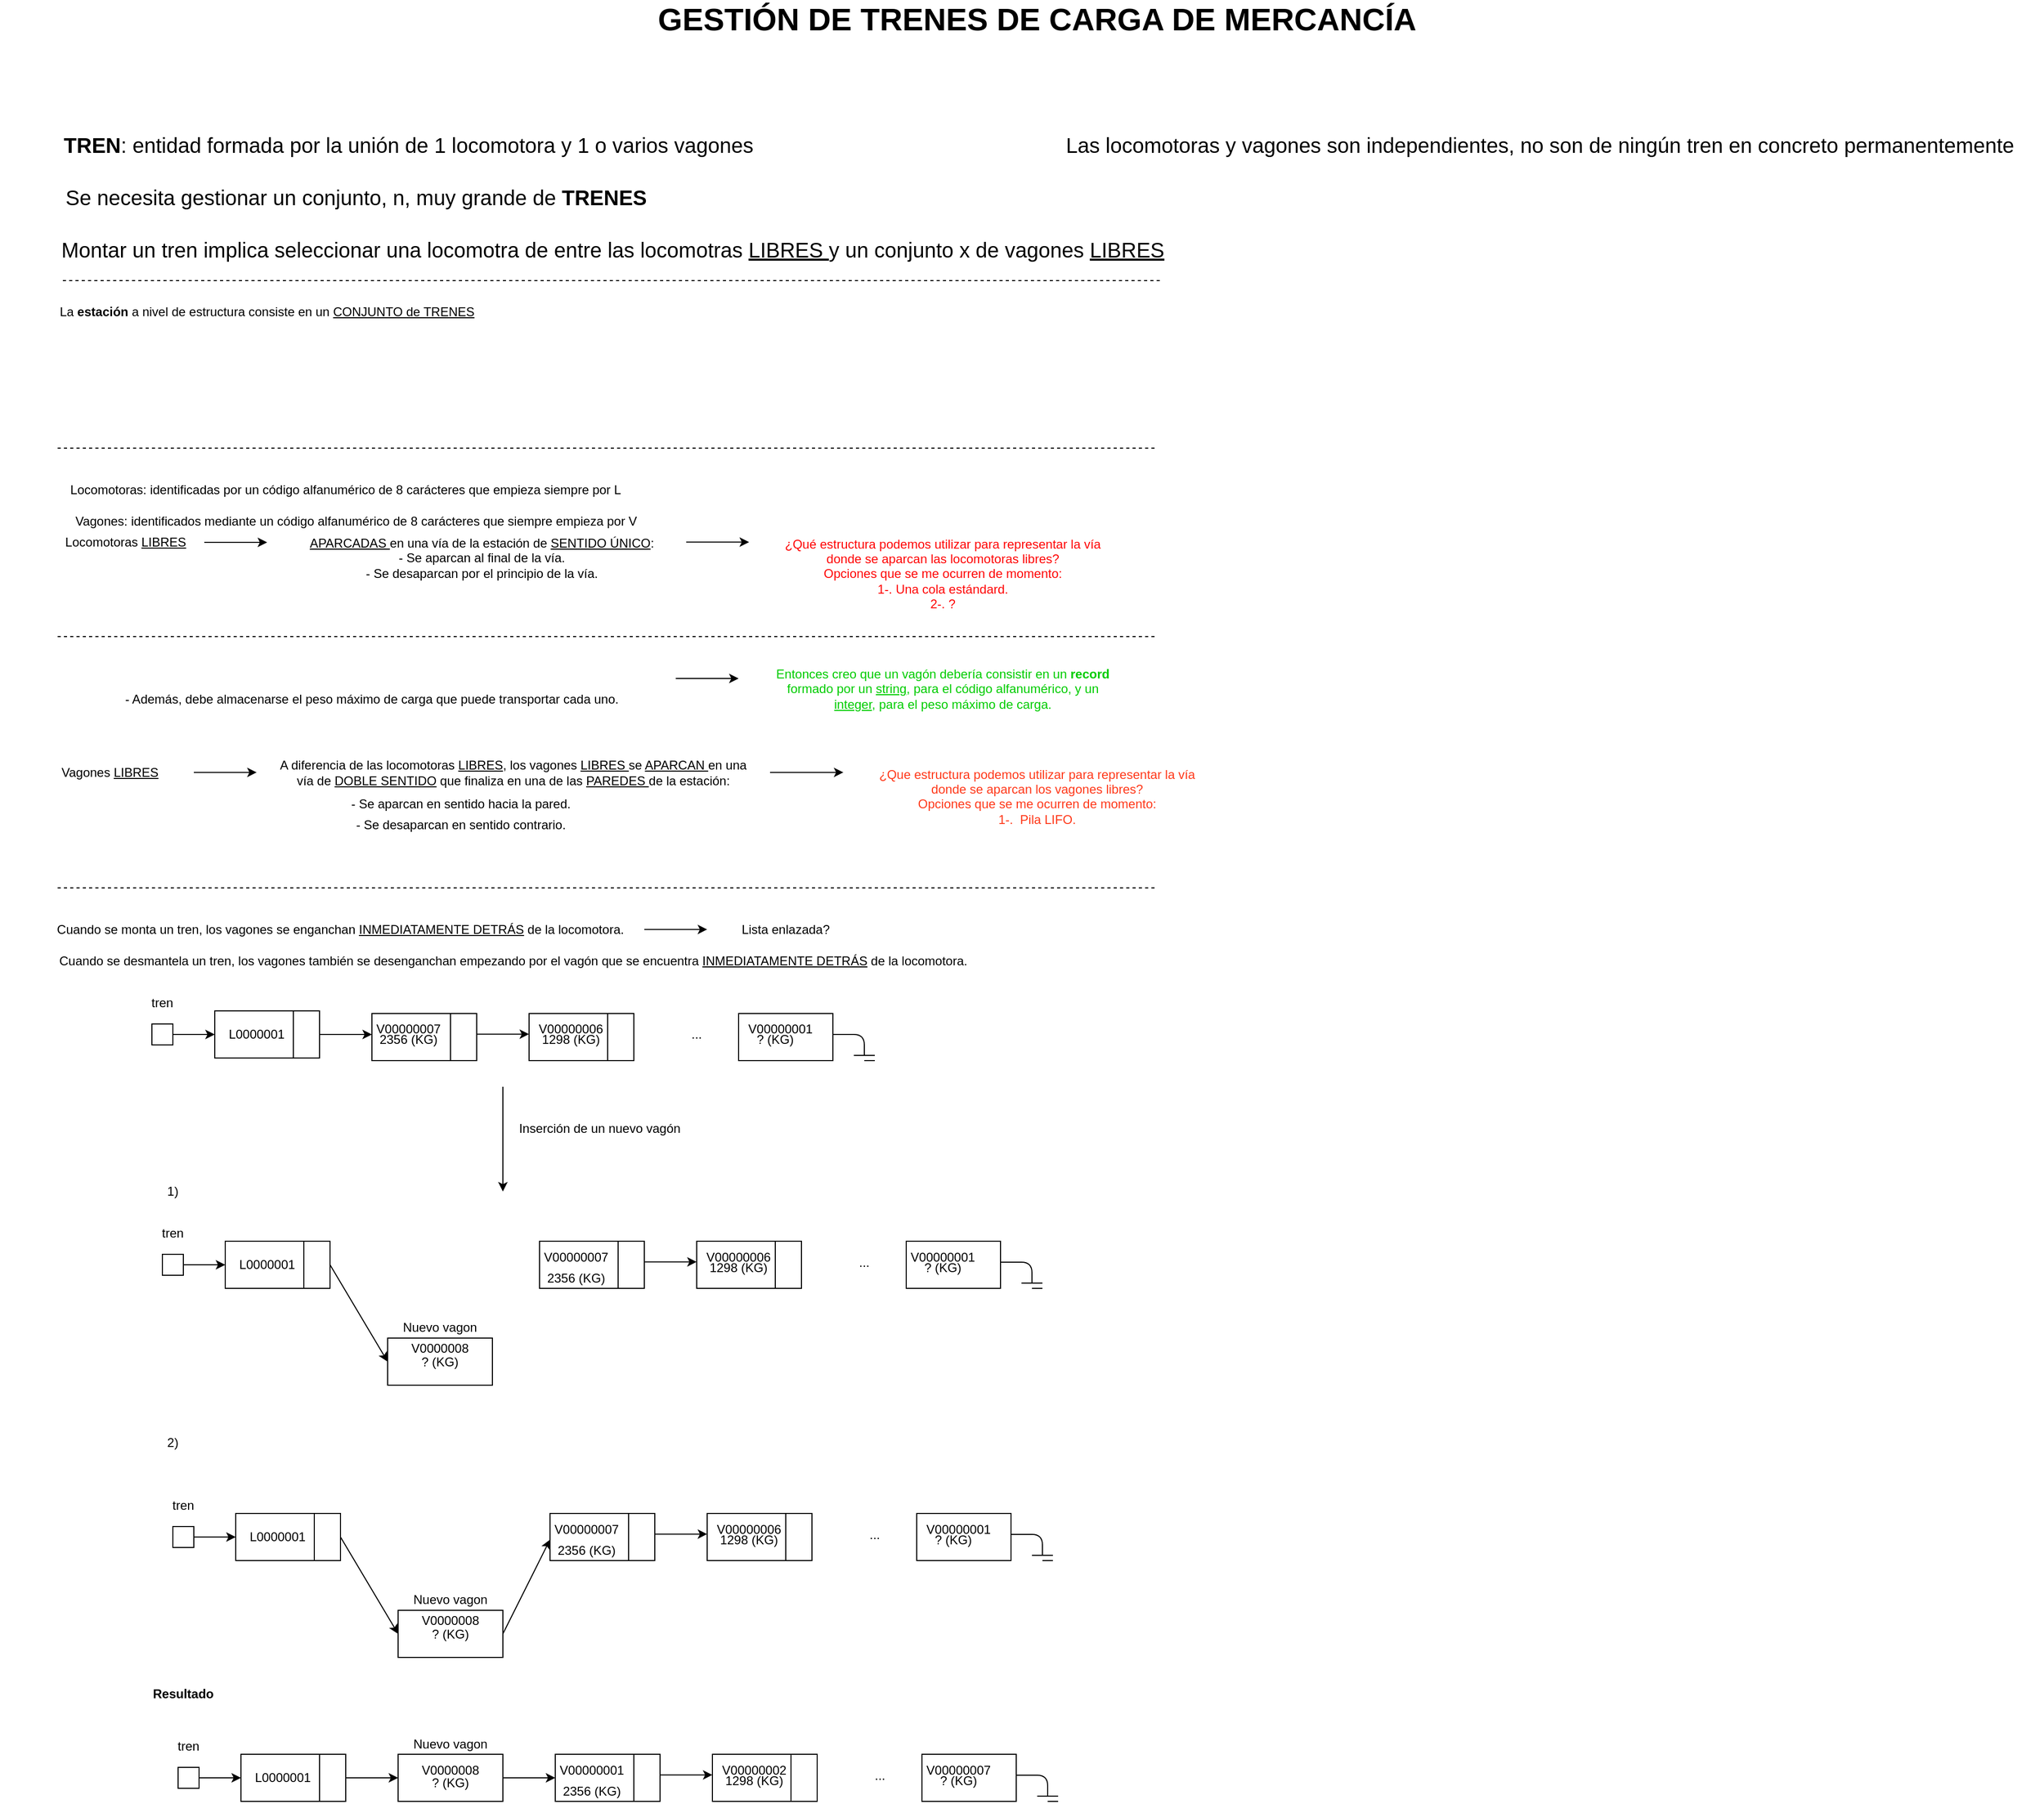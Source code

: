 <mxfile version="14.6.12"><diagram id="LCGojatk5P4Xr1vixeCW" name="Page-1"><mxGraphModel dx="1718" dy="936" grid="1" gridSize="10" guides="1" tooltips="1" connect="1" arrows="1" fold="1" page="1" pageScale="1" pageWidth="4681" pageHeight="3300" math="0" shadow="0"><root><mxCell id="0"/><mxCell id="1" parent="0"/><mxCell id="cCg2B1rC9l_4K4HtzB5_-1" value="&lt;b&gt;&lt;font style=&quot;font-size: 30px&quot;&gt;GESTIÓN DE TRENES DE CARGA DE MERCANCÍA&lt;br&gt;&lt;/font&gt;&lt;/b&gt;" style="text;html=1;strokeColor=none;fillColor=none;align=center;verticalAlign=middle;whiteSpace=wrap;rounded=0;" vertex="1" parent="1"><mxGeometry x="680" y="50" width="800" height="20" as="geometry"/></mxCell><mxCell id="cCg2B1rC9l_4K4HtzB5_-2" value="&lt;font style=&quot;font-size: 20px&quot;&gt;&lt;b&gt;TREN&lt;/b&gt;: entidad formada por la unión de 1 locomotora y 1 o varios vagones&lt;/font&gt;" style="text;html=1;strokeColor=none;fillColor=none;align=center;verticalAlign=middle;whiteSpace=wrap;rounded=0;" vertex="1" parent="1"><mxGeometry x="90" y="170" width="780" height="20" as="geometry"/></mxCell><mxCell id="cCg2B1rC9l_4K4HtzB5_-3" value="&lt;font style=&quot;font-size: 20px&quot;&gt;Las locomotoras y vagones son independientes, no son de ningún tren en concreto permanentemente&lt;/font&gt;" style="text;html=1;strokeColor=none;fillColor=none;align=center;verticalAlign=middle;whiteSpace=wrap;rounded=0;" vertex="1" parent="1"><mxGeometry x="1080" y="170" width="960" height="20" as="geometry"/></mxCell><mxCell id="cCg2B1rC9l_4K4HtzB5_-4" value="&lt;font style=&quot;font-size: 20px&quot;&gt;Se necesita gestionar un conjunto, n, muy grande de &lt;b&gt;TRENES&lt;/b&gt;&lt;/font&gt;" style="text;html=1;strokeColor=none;fillColor=none;align=center;verticalAlign=middle;whiteSpace=wrap;rounded=0;" vertex="1" parent="1"><mxGeometry x="140" y="220" width="580" height="20" as="geometry"/></mxCell><mxCell id="cCg2B1rC9l_4K4HtzB5_-5" value="&lt;font style=&quot;font-size: 20px&quot;&gt;Montar un tren implica seleccionar una locomotra de entre las locomotras &lt;u&gt;LIBRES &lt;/u&gt;y un conjunto x de vagones &lt;u&gt;LIBRES&lt;/u&gt;&lt;/font&gt;" style="text;html=1;strokeColor=none;fillColor=none;align=center;verticalAlign=middle;whiteSpace=wrap;rounded=0;" vertex="1" parent="1"><mxGeometry x="110" y="270" width="1130" height="20" as="geometry"/></mxCell><mxCell id="cCg2B1rC9l_4K4HtzB5_-6" value="Locomotoras: identificadas por un código alfanumérico de 8 carácteres que empieza siempre por L" style="text;html=1;strokeColor=none;fillColor=none;align=center;verticalAlign=middle;whiteSpace=wrap;rounded=0;" vertex="1" parent="1"><mxGeometry x="135" y="500" width="570" height="20" as="geometry"/></mxCell><mxCell id="cCg2B1rC9l_4K4HtzB5_-7" value="Locomotoras &lt;u&gt;LIBRES&lt;/u&gt;" style="text;html=1;strokeColor=none;fillColor=none;align=center;verticalAlign=middle;whiteSpace=wrap;rounded=0;" vertex="1" parent="1"><mxGeometry x="135" y="550" width="150" height="20" as="geometry"/></mxCell><mxCell id="cCg2B1rC9l_4K4HtzB5_-8" value="" style="endArrow=classic;html=1;exitX=1;exitY=0.5;exitDx=0;exitDy=0;" edge="1" parent="1" source="cCg2B1rC9l_4K4HtzB5_-7"><mxGeometry width="50" height="50" relative="1" as="geometry"><mxPoint x="555" y="570" as="sourcePoint"/><mxPoint x="345" y="560" as="targetPoint"/></mxGeometry></mxCell><mxCell id="cCg2B1rC9l_4K4HtzB5_-9" value="&lt;div&gt;&lt;u&gt;APARCADAS &lt;/u&gt;en una vía de la estación de &lt;u&gt;SENTIDO ÚNICO&lt;/u&gt;: &lt;br&gt;&lt;/div&gt;&lt;div&gt;- Se aparcan al final de la vía.&lt;/div&gt;&lt;div&gt;- Se desaparcan por el principio de la vía.&lt;br&gt;&lt;/div&gt;" style="text;html=1;strokeColor=none;fillColor=none;align=center;verticalAlign=middle;whiteSpace=wrap;rounded=0;" vertex="1" parent="1"><mxGeometry x="325" y="550" width="450" height="50" as="geometry"/></mxCell><mxCell id="cCg2B1rC9l_4K4HtzB5_-10" value="&lt;div&gt;&lt;font color=&quot;#FF0505&quot;&gt;¿Qué estructura podemos utilizar para representar la vía donde se aparcan las locomotoras libres?&lt;/font&gt;&lt;/div&gt;&lt;div&gt;&lt;font color=&quot;#FF0505&quot;&gt;Opciones que se me ocurren de momento:&lt;/font&gt;&lt;/div&gt;&lt;div&gt;&lt;font color=&quot;#FF0505&quot;&gt;1-. Una cola estándard.&lt;/font&gt;&lt;/div&gt;&lt;div&gt;&lt;font color=&quot;#FF0505&quot;&gt;2-. ?&lt;br&gt;&lt;/font&gt;&lt;/div&gt;" style="text;html=1;strokeColor=none;fillColor=none;align=center;verticalAlign=middle;whiteSpace=wrap;rounded=0;" vertex="1" parent="1"><mxGeometry x="835" y="580" width="310" height="20" as="geometry"/></mxCell><mxCell id="cCg2B1rC9l_4K4HtzB5_-11" value="" style="endArrow=classic;html=1;exitX=1;exitY=0.5;exitDx=0;exitDy=0;" edge="1" parent="1"><mxGeometry width="50" height="50" relative="1" as="geometry"><mxPoint x="745" y="559.76" as="sourcePoint"/><mxPoint x="805" y="559.76" as="targetPoint"/></mxGeometry></mxCell><mxCell id="cCg2B1rC9l_4K4HtzB5_-12" value="" style="endArrow=none;dashed=1;html=1;" edge="1" parent="1"><mxGeometry width="50" height="50" relative="1" as="geometry"><mxPoint x="145" y="470" as="sourcePoint"/><mxPoint x="1195" y="470" as="targetPoint"/></mxGeometry></mxCell><mxCell id="cCg2B1rC9l_4K4HtzB5_-13" value="" style="endArrow=none;dashed=1;html=1;" edge="1" parent="1"><mxGeometry width="50" height="50" relative="1" as="geometry"><mxPoint x="145" y="650" as="sourcePoint"/><mxPoint x="1195" y="650" as="targetPoint"/></mxGeometry></mxCell><mxCell id="cCg2B1rC9l_4K4HtzB5_-14" value="Vagones: identificados mediante un código alfanumérico de 8 carácteres que siempre empieza por V " style="text;html=1;strokeColor=none;fillColor=none;align=center;verticalAlign=middle;whiteSpace=wrap;rounded=0;" vertex="1" parent="1"><mxGeometry x="110" y="530" width="640" height="20" as="geometry"/></mxCell><mxCell id="cCg2B1rC9l_4K4HtzB5_-15" value="- Además, debe almacenarse el peso máximo de carga que puede transportar cada uno." style="text;html=1;strokeColor=none;fillColor=none;align=center;verticalAlign=middle;whiteSpace=wrap;rounded=0;" vertex="1" parent="1"><mxGeometry x="195" y="700" width="500" height="20" as="geometry"/></mxCell><mxCell id="cCg2B1rC9l_4K4HtzB5_-16" value="" style="endArrow=classic;html=1;" edge="1" parent="1"><mxGeometry width="50" height="50" relative="1" as="geometry"><mxPoint x="735" y="690" as="sourcePoint"/><mxPoint x="795" y="690" as="targetPoint"/></mxGeometry></mxCell><mxCell id="cCg2B1rC9l_4K4HtzB5_-17" value="&lt;font color=&quot;#00CC00&quot;&gt;Entonces creo que un vagón debería consistir en un &lt;b&gt;record &lt;/b&gt;formado por un &lt;u&gt;string&lt;/u&gt;, para el código alfanumérico, y un &lt;u&gt;integer&lt;/u&gt;, para el peso máximo de carga.&lt;/font&gt;" style="text;html=1;strokeColor=none;fillColor=none;align=center;verticalAlign=middle;whiteSpace=wrap;rounded=0;" vertex="1" parent="1"><mxGeometry x="825" y="690" width="330" height="20" as="geometry"/></mxCell><mxCell id="cCg2B1rC9l_4K4HtzB5_-18" value="Vagones &lt;u&gt;LIBRES&lt;/u&gt;" style="text;html=1;strokeColor=none;fillColor=none;align=center;verticalAlign=middle;whiteSpace=wrap;rounded=0;" vertex="1" parent="1"><mxGeometry x="135" y="770" width="120" height="20" as="geometry"/></mxCell><mxCell id="cCg2B1rC9l_4K4HtzB5_-19" value="" style="endArrow=classic;html=1;exitX=1;exitY=0.5;exitDx=0;exitDy=0;" edge="1" parent="1"><mxGeometry width="50" height="50" relative="1" as="geometry"><mxPoint x="275" y="779.71" as="sourcePoint"/><mxPoint x="335" y="779.71" as="targetPoint"/></mxGeometry></mxCell><mxCell id="cCg2B1rC9l_4K4HtzB5_-20" value="A diferencia de las locomotoras &lt;u&gt;LIBRES&lt;/u&gt;, los vagones &lt;u&gt;LIBRES &lt;/u&gt;se &lt;u&gt;APARCAN &lt;/u&gt;en una vía de &lt;u&gt;DOBLE SENTIDO&lt;/u&gt; que finaliza en una de las &lt;u&gt;PAREDES &lt;/u&gt;de la estación:" style="text;html=1;strokeColor=none;fillColor=none;align=center;verticalAlign=middle;whiteSpace=wrap;rounded=0;" vertex="1" parent="1"><mxGeometry x="355" y="770" width="450" height="20" as="geometry"/></mxCell><mxCell id="cCg2B1rC9l_4K4HtzB5_-21" value="- Se aparcan en sentido hacia la pared." style="text;html=1;strokeColor=none;fillColor=none;align=center;verticalAlign=middle;whiteSpace=wrap;rounded=0;" vertex="1" parent="1"><mxGeometry x="405" y="800" width="250" height="20" as="geometry"/></mxCell><mxCell id="cCg2B1rC9l_4K4HtzB5_-22" value="- Se desaparcan en sentido contrario." style="text;html=1;strokeColor=none;fillColor=none;align=center;verticalAlign=middle;whiteSpace=wrap;rounded=0;" vertex="1" parent="1"><mxGeometry x="425" y="820" width="210" height="20" as="geometry"/></mxCell><mxCell id="cCg2B1rC9l_4K4HtzB5_-23" value="" style="endArrow=classic;html=1;" edge="1" parent="1"><mxGeometry width="50" height="50" relative="1" as="geometry"><mxPoint x="825" y="779.71" as="sourcePoint"/><mxPoint x="895" y="779.71" as="targetPoint"/><Array as="points"><mxPoint x="855" y="779.71"/></Array></mxGeometry></mxCell><mxCell id="cCg2B1rC9l_4K4HtzB5_-24" value="&lt;div&gt;&lt;font color=&quot;#FF3819&quot;&gt;¿Que estructura podemos utilizar para representar la vía donde se aparcan los vagones libres?&lt;/font&gt;&lt;/div&gt;&lt;div&gt;&lt;font color=&quot;#FF3819&quot;&gt;Opciones que se me ocurren de momento:&lt;/font&gt;&lt;/div&gt;&lt;div&gt;&lt;font color=&quot;#FF3819&quot;&gt;1-.&amp;nbsp; Pila LIFO.&lt;/font&gt;&lt;/div&gt;&lt;div&gt;&lt;font color=&quot;#FF3819&quot;&gt;&lt;br&gt;&lt;/font&gt;&lt;/div&gt;" style="text;html=1;strokeColor=none;fillColor=none;align=center;verticalAlign=middle;whiteSpace=wrap;rounded=0;" vertex="1" parent="1"><mxGeometry x="925" y="800" width="310" height="20" as="geometry"/></mxCell><mxCell id="cCg2B1rC9l_4K4HtzB5_-25" value="" style="endArrow=none;dashed=1;html=1;" edge="1" parent="1"><mxGeometry width="50" height="50" relative="1" as="geometry"><mxPoint x="145" y="890" as="sourcePoint"/><mxPoint x="1195" y="890" as="targetPoint"/></mxGeometry></mxCell><mxCell id="cCg2B1rC9l_4K4HtzB5_-26" value="Cuando se monta un tren, los vagones se enganchan &lt;u&gt;INMEDIATAMENTE DETRÁS&lt;/u&gt; de la locomotora." style="text;html=1;strokeColor=none;fillColor=none;align=center;verticalAlign=middle;whiteSpace=wrap;rounded=0;" vertex="1" parent="1"><mxGeometry x="115" y="920" width="600" height="20" as="geometry"/></mxCell><mxCell id="cCg2B1rC9l_4K4HtzB5_-27" value="Cuando se desmantela un tren, los vagones también se desenganchan empezando por el vagón que se encuentra &lt;u&gt;INMEDIATAMENTE DETRÁS&lt;/u&gt; de la locomotora." style="text;html=1;strokeColor=none;fillColor=none;align=center;verticalAlign=middle;whiteSpace=wrap;rounded=0;" vertex="1" parent="1"><mxGeometry x="125" y="950" width="910" height="20" as="geometry"/></mxCell><mxCell id="cCg2B1rC9l_4K4HtzB5_-28" value="" style="endArrow=classic;html=1;" edge="1" parent="1"><mxGeometry width="50" height="50" relative="1" as="geometry"><mxPoint x="705" y="929.71" as="sourcePoint"/><mxPoint x="765" y="929.71" as="targetPoint"/></mxGeometry></mxCell><mxCell id="cCg2B1rC9l_4K4HtzB5_-29" value="Lista enlazada?" style="text;html=1;strokeColor=none;fillColor=none;align=center;verticalAlign=middle;whiteSpace=wrap;rounded=0;" vertex="1" parent="1"><mxGeometry x="785" y="920" width="110" height="20" as="geometry"/></mxCell><mxCell id="cCg2B1rC9l_4K4HtzB5_-30" value="" style="rounded=0;whiteSpace=wrap;html=1;" vertex="1" parent="1"><mxGeometry x="295" y="1007.5" width="100" height="45" as="geometry"/></mxCell><mxCell id="cCg2B1rC9l_4K4HtzB5_-32" value="" style="whiteSpace=wrap;html=1;aspect=fixed;" vertex="1" parent="1"><mxGeometry x="235" y="1020" width="20" height="20" as="geometry"/></mxCell><mxCell id="cCg2B1rC9l_4K4HtzB5_-33" value="tren" style="text;html=1;strokeColor=none;fillColor=none;align=center;verticalAlign=middle;whiteSpace=wrap;rounded=0;" vertex="1" parent="1"><mxGeometry x="225" y="990" width="40" height="20" as="geometry"/></mxCell><mxCell id="cCg2B1rC9l_4K4HtzB5_-34" value="" style="endArrow=classic;html=1;entryX=0;entryY=0.5;entryDx=0;entryDy=0;" edge="1" parent="1" source="cCg2B1rC9l_4K4HtzB5_-32" target="cCg2B1rC9l_4K4HtzB5_-30"><mxGeometry width="50" height="50" relative="1" as="geometry"><mxPoint x="245" y="1130" as="sourcePoint"/><mxPoint x="295" y="1080" as="targetPoint"/></mxGeometry></mxCell><mxCell id="cCg2B1rC9l_4K4HtzB5_-38" value="..." style="text;html=1;strokeColor=none;fillColor=none;align=center;verticalAlign=middle;whiteSpace=wrap;rounded=0;" vertex="1" parent="1"><mxGeometry x="735" y="1020" width="40" height="20" as="geometry"/></mxCell><mxCell id="cCg2B1rC9l_4K4HtzB5_-40" value="" style="rounded=0;whiteSpace=wrap;html=1;" vertex="1" parent="1"><mxGeometry x="795" y="1010" width="90" height="45" as="geometry"/></mxCell><mxCell id="cCg2B1rC9l_4K4HtzB5_-41" value="" style="endArrow=none;html=1;" edge="1" parent="1"><mxGeometry width="50" height="50" relative="1" as="geometry"><mxPoint x="885" y="1030" as="sourcePoint"/><mxPoint x="915" y="1050" as="targetPoint"/><Array as="points"><mxPoint x="915" y="1030"/></Array></mxGeometry></mxCell><mxCell id="cCg2B1rC9l_4K4HtzB5_-42" value="" style="endArrow=none;html=1;" edge="1" parent="1"><mxGeometry width="50" height="50" relative="1" as="geometry"><mxPoint x="905" y="1050" as="sourcePoint"/><mxPoint x="925" y="1050" as="targetPoint"/></mxGeometry></mxCell><mxCell id="cCg2B1rC9l_4K4HtzB5_-43" value="" style="endArrow=none;html=1;" edge="1" parent="1"><mxGeometry width="50" height="50" relative="1" as="geometry"><mxPoint x="915" y="1055" as="sourcePoint"/><mxPoint x="925" y="1055" as="targetPoint"/></mxGeometry></mxCell><mxCell id="cCg2B1rC9l_4K4HtzB5_-44" value="" style="endArrow=none;html=1;entryX=0.75;entryY=0;entryDx=0;entryDy=0;exitX=0.75;exitY=1;exitDx=0;exitDy=0;" edge="1" parent="1" source="cCg2B1rC9l_4K4HtzB5_-30" target="cCg2B1rC9l_4K4HtzB5_-30"><mxGeometry width="50" height="50" relative="1" as="geometry"><mxPoint x="355" y="1110" as="sourcePoint"/><mxPoint x="405" y="1060" as="targetPoint"/></mxGeometry></mxCell><mxCell id="cCg2B1rC9l_4K4HtzB5_-45" value="L0000001" style="text;html=1;strokeColor=none;fillColor=none;align=center;verticalAlign=middle;whiteSpace=wrap;rounded=0;" vertex="1" parent="1"><mxGeometry x="325" y="1025" width="20" height="10" as="geometry"/></mxCell><mxCell id="cCg2B1rC9l_4K4HtzB5_-46" value="" style="endArrow=classic;html=1;exitX=1;exitY=0.5;exitDx=0;exitDy=0;" edge="1" parent="1" source="cCg2B1rC9l_4K4HtzB5_-30"><mxGeometry width="50" height="50" relative="1" as="geometry"><mxPoint x="645" y="890" as="sourcePoint"/><mxPoint x="445" y="1030" as="targetPoint"/></mxGeometry></mxCell><mxCell id="cCg2B1rC9l_4K4HtzB5_-47" value="" style="rounded=0;whiteSpace=wrap;html=1;" vertex="1" parent="1"><mxGeometry x="445" y="1010" width="100" height="45" as="geometry"/></mxCell><mxCell id="cCg2B1rC9l_4K4HtzB5_-48" value="" style="rounded=0;whiteSpace=wrap;html=1;" vertex="1" parent="1"><mxGeometry x="595" y="1010" width="100" height="45" as="geometry"/></mxCell><mxCell id="cCg2B1rC9l_4K4HtzB5_-49" value="" style="endArrow=classic;html=1;exitX=1;exitY=0.5;exitDx=0;exitDy=0;" edge="1" parent="1"><mxGeometry width="50" height="50" relative="1" as="geometry"><mxPoint x="545" y="1029.71" as="sourcePoint"/><mxPoint x="595" y="1029.71" as="targetPoint"/></mxGeometry></mxCell><mxCell id="cCg2B1rC9l_4K4HtzB5_-50" value="La &lt;b&gt;estación &lt;/b&gt;a nivel de estructura consiste en un &lt;u&gt;CONJUNTO de TRENES&lt;/u&gt;" style="text;html=1;strokeColor=none;fillColor=none;align=center;verticalAlign=middle;whiteSpace=wrap;rounded=0;" vertex="1" parent="1"><mxGeometry x="95" y="330" width="500" height="20" as="geometry"/></mxCell><mxCell id="cCg2B1rC9l_4K4HtzB5_-51" value="" style="endArrow=none;dashed=1;html=1;" edge="1" parent="1"><mxGeometry width="50" height="50" relative="1" as="geometry"><mxPoint x="150" y="310" as="sourcePoint"/><mxPoint x="1200" y="310" as="targetPoint"/></mxGeometry></mxCell><mxCell id="cCg2B1rC9l_4K4HtzB5_-52" value="V00000006" style="text;html=1;strokeColor=none;fillColor=none;align=center;verticalAlign=middle;whiteSpace=wrap;rounded=0;" vertex="1" parent="1"><mxGeometry x="615" y="1015" width="40" height="20" as="geometry"/></mxCell><mxCell id="cCg2B1rC9l_4K4HtzB5_-53" value="2356 (KG) " style="text;html=1;strokeColor=none;fillColor=none;align=center;verticalAlign=middle;whiteSpace=wrap;rounded=0;" vertex="1" parent="1"><mxGeometry x="445" y="1025" width="70" height="20" as="geometry"/></mxCell><mxCell id="cCg2B1rC9l_4K4HtzB5_-54" value="" style="endArrow=none;html=1;exitX=0.75;exitY=0;exitDx=0;exitDy=0;entryX=0.75;entryY=1;entryDx=0;entryDy=0;" edge="1" parent="1" source="cCg2B1rC9l_4K4HtzB5_-47" target="cCg2B1rC9l_4K4HtzB5_-47"><mxGeometry width="50" height="50" relative="1" as="geometry"><mxPoint x="690" y="860" as="sourcePoint"/><mxPoint x="740" y="810" as="targetPoint"/></mxGeometry></mxCell><mxCell id="cCg2B1rC9l_4K4HtzB5_-56" value="V00000007" style="text;html=1;strokeColor=none;fillColor=none;align=center;verticalAlign=middle;whiteSpace=wrap;rounded=0;" vertex="1" parent="1"><mxGeometry x="460" y="1015" width="40" height="20" as="geometry"/></mxCell><mxCell id="cCg2B1rC9l_4K4HtzB5_-57" value="1298 (KG)" style="text;html=1;strokeColor=none;fillColor=none;align=center;verticalAlign=middle;whiteSpace=wrap;rounded=0;" vertex="1" parent="1"><mxGeometry x="605" y="1025" width="60" height="20" as="geometry"/></mxCell><mxCell id="cCg2B1rC9l_4K4HtzB5_-58" value="V00000001" style="text;html=1;strokeColor=none;fillColor=none;align=center;verticalAlign=middle;whiteSpace=wrap;rounded=0;" vertex="1" parent="1"><mxGeometry x="815" y="1015" width="40" height="20" as="geometry"/></mxCell><mxCell id="cCg2B1rC9l_4K4HtzB5_-59" value="? (KG)" style="text;html=1;strokeColor=none;fillColor=none;align=center;verticalAlign=middle;whiteSpace=wrap;rounded=0;" vertex="1" parent="1"><mxGeometry x="810" y="1025" width="40" height="20" as="geometry"/></mxCell><mxCell id="cCg2B1rC9l_4K4HtzB5_-60" value="" style="endArrow=none;html=1;exitX=0.75;exitY=1;exitDx=0;exitDy=0;entryX=0.75;entryY=0;entryDx=0;entryDy=0;" edge="1" parent="1" source="cCg2B1rC9l_4K4HtzB5_-48" target="cCg2B1rC9l_4K4HtzB5_-48"><mxGeometry width="50" height="50" relative="1" as="geometry"><mxPoint x="680" y="1020" as="sourcePoint"/><mxPoint x="730" y="970" as="targetPoint"/></mxGeometry></mxCell><mxCell id="cCg2B1rC9l_4K4HtzB5_-61" value="" style="endArrow=classic;html=1;" edge="1" parent="1"><mxGeometry width="50" height="50" relative="1" as="geometry"><mxPoint x="570" y="1080" as="sourcePoint"/><mxPoint x="570" y="1180" as="targetPoint"/></mxGeometry></mxCell><mxCell id="cCg2B1rC9l_4K4HtzB5_-62" value="Inserción de un nuevo vagón" style="text;html=1;strokeColor=none;fillColor=none;align=center;verticalAlign=middle;whiteSpace=wrap;rounded=0;" vertex="1" parent="1"><mxGeometry x="575" y="1100" width="175" height="40" as="geometry"/></mxCell><mxCell id="cCg2B1rC9l_4K4HtzB5_-64" value="" style="rounded=0;whiteSpace=wrap;html=1;" vertex="1" parent="1"><mxGeometry x="460" y="1320" width="100" height="45" as="geometry"/></mxCell><mxCell id="cCg2B1rC9l_4K4HtzB5_-65" value="V0000008" style="text;html=1;strokeColor=none;fillColor=none;align=center;verticalAlign=middle;whiteSpace=wrap;rounded=0;" vertex="1" parent="1"><mxGeometry x="490" y="1320" width="40" height="20" as="geometry"/></mxCell><mxCell id="cCg2B1rC9l_4K4HtzB5_-66" value="? (KG)" style="text;html=1;strokeColor=none;fillColor=none;align=center;verticalAlign=middle;whiteSpace=wrap;rounded=0;" vertex="1" parent="1"><mxGeometry x="490" y="1332.5" width="40" height="20" as="geometry"/></mxCell><mxCell id="cCg2B1rC9l_4K4HtzB5_-67" value="" style="rounded=0;whiteSpace=wrap;html=1;" vertex="1" parent="1"><mxGeometry x="305" y="1227.5" width="100" height="45" as="geometry"/></mxCell><mxCell id="cCg2B1rC9l_4K4HtzB5_-68" value="" style="whiteSpace=wrap;html=1;aspect=fixed;" vertex="1" parent="1"><mxGeometry x="245" y="1240" width="20" height="20" as="geometry"/></mxCell><mxCell id="cCg2B1rC9l_4K4HtzB5_-69" value="tren" style="text;html=1;strokeColor=none;fillColor=none;align=center;verticalAlign=middle;whiteSpace=wrap;rounded=0;" vertex="1" parent="1"><mxGeometry x="235" y="1210" width="40" height="20" as="geometry"/></mxCell><mxCell id="cCg2B1rC9l_4K4HtzB5_-70" value="" style="endArrow=classic;html=1;entryX=0;entryY=0.5;entryDx=0;entryDy=0;" edge="1" source="cCg2B1rC9l_4K4HtzB5_-68" target="cCg2B1rC9l_4K4HtzB5_-67" parent="1"><mxGeometry width="50" height="50" relative="1" as="geometry"><mxPoint x="255" y="1350" as="sourcePoint"/><mxPoint x="305" y="1300" as="targetPoint"/></mxGeometry></mxCell><mxCell id="cCg2B1rC9l_4K4HtzB5_-71" value="..." style="text;html=1;strokeColor=none;fillColor=none;align=center;verticalAlign=middle;whiteSpace=wrap;rounded=0;" vertex="1" parent="1"><mxGeometry x="895" y="1237.5" width="40" height="20" as="geometry"/></mxCell><mxCell id="cCg2B1rC9l_4K4HtzB5_-72" value="" style="rounded=0;whiteSpace=wrap;html=1;" vertex="1" parent="1"><mxGeometry x="955" y="1227.5" width="90" height="45" as="geometry"/></mxCell><mxCell id="cCg2B1rC9l_4K4HtzB5_-73" value="" style="endArrow=none;html=1;" edge="1" parent="1"><mxGeometry width="50" height="50" relative="1" as="geometry"><mxPoint x="1045" y="1247.5" as="sourcePoint"/><mxPoint x="1075" y="1267.5" as="targetPoint"/><Array as="points"><mxPoint x="1075" y="1247.5"/></Array></mxGeometry></mxCell><mxCell id="cCg2B1rC9l_4K4HtzB5_-74" value="" style="endArrow=none;html=1;" edge="1" parent="1"><mxGeometry width="50" height="50" relative="1" as="geometry"><mxPoint x="1065" y="1267.5" as="sourcePoint"/><mxPoint x="1085" y="1267.5" as="targetPoint"/></mxGeometry></mxCell><mxCell id="cCg2B1rC9l_4K4HtzB5_-75" value="" style="endArrow=none;html=1;" edge="1" parent="1"><mxGeometry width="50" height="50" relative="1" as="geometry"><mxPoint x="1075" y="1272.5" as="sourcePoint"/><mxPoint x="1085" y="1272.5" as="targetPoint"/></mxGeometry></mxCell><mxCell id="cCg2B1rC9l_4K4HtzB5_-76" value="" style="endArrow=none;html=1;entryX=0.75;entryY=0;entryDx=0;entryDy=0;exitX=0.75;exitY=1;exitDx=0;exitDy=0;" edge="1" source="cCg2B1rC9l_4K4HtzB5_-67" target="cCg2B1rC9l_4K4HtzB5_-67" parent="1"><mxGeometry width="50" height="50" relative="1" as="geometry"><mxPoint x="365" y="1330" as="sourcePoint"/><mxPoint x="415" y="1280" as="targetPoint"/></mxGeometry></mxCell><mxCell id="cCg2B1rC9l_4K4HtzB5_-77" value="L0000001" style="text;html=1;strokeColor=none;fillColor=none;align=center;verticalAlign=middle;whiteSpace=wrap;rounded=0;" vertex="1" parent="1"><mxGeometry x="335" y="1245" width="20" height="10" as="geometry"/></mxCell><mxCell id="cCg2B1rC9l_4K4HtzB5_-78" value="" style="endArrow=classic;html=1;exitX=1;exitY=0.5;exitDx=0;exitDy=0;entryX=0;entryY=0.5;entryDx=0;entryDy=0;" edge="1" source="cCg2B1rC9l_4K4HtzB5_-67" parent="1" target="cCg2B1rC9l_4K4HtzB5_-64"><mxGeometry width="50" height="50" relative="1" as="geometry"><mxPoint x="655" y="1110" as="sourcePoint"/><mxPoint x="455" y="1250" as="targetPoint"/></mxGeometry></mxCell><mxCell id="cCg2B1rC9l_4K4HtzB5_-79" value="" style="rounded=0;whiteSpace=wrap;html=1;" vertex="1" parent="1"><mxGeometry x="605" y="1227.5" width="100" height="45" as="geometry"/></mxCell><mxCell id="cCg2B1rC9l_4K4HtzB5_-80" value="" style="rounded=0;whiteSpace=wrap;html=1;" vertex="1" parent="1"><mxGeometry x="755" y="1227.5" width="100" height="45" as="geometry"/></mxCell><mxCell id="cCg2B1rC9l_4K4HtzB5_-81" value="" style="endArrow=classic;html=1;exitX=1;exitY=0.5;exitDx=0;exitDy=0;" edge="1" parent="1"><mxGeometry width="50" height="50" relative="1" as="geometry"><mxPoint x="705" y="1247.21" as="sourcePoint"/><mxPoint x="755" y="1247.21" as="targetPoint"/></mxGeometry></mxCell><mxCell id="cCg2B1rC9l_4K4HtzB5_-82" value="V00000006" style="text;html=1;strokeColor=none;fillColor=none;align=center;verticalAlign=middle;whiteSpace=wrap;rounded=0;" vertex="1" parent="1"><mxGeometry x="775" y="1232.5" width="40" height="20" as="geometry"/></mxCell><mxCell id="cCg2B1rC9l_4K4HtzB5_-83" value="2356 (KG) " style="text;html=1;strokeColor=none;fillColor=none;align=center;verticalAlign=middle;whiteSpace=wrap;rounded=0;" vertex="1" parent="1"><mxGeometry x="605" y="1252.5" width="70" height="20" as="geometry"/></mxCell><mxCell id="cCg2B1rC9l_4K4HtzB5_-84" value="" style="endArrow=none;html=1;exitX=0.75;exitY=0;exitDx=0;exitDy=0;entryX=0.75;entryY=1;entryDx=0;entryDy=0;" edge="1" source="cCg2B1rC9l_4K4HtzB5_-79" target="cCg2B1rC9l_4K4HtzB5_-79" parent="1"><mxGeometry width="50" height="50" relative="1" as="geometry"><mxPoint x="850" y="1077.5" as="sourcePoint"/><mxPoint x="900" y="1027.5" as="targetPoint"/></mxGeometry></mxCell><mxCell id="cCg2B1rC9l_4K4HtzB5_-85" value="V00000007" style="text;html=1;strokeColor=none;fillColor=none;align=center;verticalAlign=middle;whiteSpace=wrap;rounded=0;" vertex="1" parent="1"><mxGeometry x="620" y="1232.5" width="40" height="20" as="geometry"/></mxCell><mxCell id="cCg2B1rC9l_4K4HtzB5_-86" value="1298 (KG)" style="text;html=1;strokeColor=none;fillColor=none;align=center;verticalAlign=middle;whiteSpace=wrap;rounded=0;" vertex="1" parent="1"><mxGeometry x="765" y="1242.5" width="60" height="20" as="geometry"/></mxCell><mxCell id="cCg2B1rC9l_4K4HtzB5_-87" value="V00000001" style="text;html=1;strokeColor=none;fillColor=none;align=center;verticalAlign=middle;whiteSpace=wrap;rounded=0;" vertex="1" parent="1"><mxGeometry x="970" y="1232.5" width="40" height="20" as="geometry"/></mxCell><mxCell id="cCg2B1rC9l_4K4HtzB5_-88" value="? (KG)" style="text;html=1;strokeColor=none;fillColor=none;align=center;verticalAlign=middle;whiteSpace=wrap;rounded=0;" vertex="1" parent="1"><mxGeometry x="970" y="1242.5" width="40" height="20" as="geometry"/></mxCell><mxCell id="cCg2B1rC9l_4K4HtzB5_-89" value="" style="endArrow=none;html=1;exitX=0.75;exitY=1;exitDx=0;exitDy=0;entryX=0.75;entryY=0;entryDx=0;entryDy=0;" edge="1" source="cCg2B1rC9l_4K4HtzB5_-80" target="cCg2B1rC9l_4K4HtzB5_-80" parent="1"><mxGeometry width="50" height="50" relative="1" as="geometry"><mxPoint x="840" y="1237.5" as="sourcePoint"/><mxPoint x="890" y="1187.5" as="targetPoint"/></mxGeometry></mxCell><mxCell id="cCg2B1rC9l_4K4HtzB5_-90" value="1)" style="text;html=1;strokeColor=none;fillColor=none;align=center;verticalAlign=middle;whiteSpace=wrap;rounded=0;" vertex="1" parent="1"><mxGeometry x="235" y="1170" width="40" height="20" as="geometry"/></mxCell><mxCell id="cCg2B1rC9l_4K4HtzB5_-91" value="Nuevo vagon" style="text;html=1;strokeColor=none;fillColor=none;align=center;verticalAlign=middle;whiteSpace=wrap;rounded=0;" vertex="1" parent="1"><mxGeometry x="470" y="1300" width="80" height="20" as="geometry"/></mxCell><mxCell id="cCg2B1rC9l_4K4HtzB5_-92" value="2)" style="text;html=1;strokeColor=none;fillColor=none;align=center;verticalAlign=middle;whiteSpace=wrap;rounded=0;" vertex="1" parent="1"><mxGeometry x="235" y="1410" width="40" height="20" as="geometry"/></mxCell><mxCell id="cCg2B1rC9l_4K4HtzB5_-93" value="" style="rounded=0;whiteSpace=wrap;html=1;" vertex="1" parent="1"><mxGeometry x="470" y="1580" width="100" height="45" as="geometry"/></mxCell><mxCell id="cCg2B1rC9l_4K4HtzB5_-94" value="V0000008" style="text;html=1;strokeColor=none;fillColor=none;align=center;verticalAlign=middle;whiteSpace=wrap;rounded=0;" vertex="1" parent="1"><mxGeometry x="500" y="1580" width="40" height="20" as="geometry"/></mxCell><mxCell id="cCg2B1rC9l_4K4HtzB5_-95" value="? (KG)" style="text;html=1;strokeColor=none;fillColor=none;align=center;verticalAlign=middle;whiteSpace=wrap;rounded=0;" vertex="1" parent="1"><mxGeometry x="500" y="1592.5" width="40" height="20" as="geometry"/></mxCell><mxCell id="cCg2B1rC9l_4K4HtzB5_-96" value="" style="rounded=0;whiteSpace=wrap;html=1;" vertex="1" parent="1"><mxGeometry x="315" y="1487.5" width="100" height="45" as="geometry"/></mxCell><mxCell id="cCg2B1rC9l_4K4HtzB5_-97" value="" style="whiteSpace=wrap;html=1;aspect=fixed;" vertex="1" parent="1"><mxGeometry x="255" y="1500" width="20" height="20" as="geometry"/></mxCell><mxCell id="cCg2B1rC9l_4K4HtzB5_-98" value="tren" style="text;html=1;strokeColor=none;fillColor=none;align=center;verticalAlign=middle;whiteSpace=wrap;rounded=0;" vertex="1" parent="1"><mxGeometry x="245" y="1470" width="40" height="20" as="geometry"/></mxCell><mxCell id="cCg2B1rC9l_4K4HtzB5_-99" value="" style="endArrow=classic;html=1;entryX=0;entryY=0.5;entryDx=0;entryDy=0;" edge="1" source="cCg2B1rC9l_4K4HtzB5_-97" target="cCg2B1rC9l_4K4HtzB5_-96" parent="1"><mxGeometry width="50" height="50" relative="1" as="geometry"><mxPoint x="265" y="1610" as="sourcePoint"/><mxPoint x="315" y="1560" as="targetPoint"/></mxGeometry></mxCell><mxCell id="cCg2B1rC9l_4K4HtzB5_-100" value="..." style="text;html=1;strokeColor=none;fillColor=none;align=center;verticalAlign=middle;whiteSpace=wrap;rounded=0;" vertex="1" parent="1"><mxGeometry x="905" y="1497.5" width="40" height="20" as="geometry"/></mxCell><mxCell id="cCg2B1rC9l_4K4HtzB5_-101" value="" style="rounded=0;whiteSpace=wrap;html=1;" vertex="1" parent="1"><mxGeometry x="965" y="1487.5" width="90" height="45" as="geometry"/></mxCell><mxCell id="cCg2B1rC9l_4K4HtzB5_-102" value="" style="endArrow=none;html=1;" edge="1" parent="1"><mxGeometry width="50" height="50" relative="1" as="geometry"><mxPoint x="1055" y="1507.5" as="sourcePoint"/><mxPoint x="1085" y="1527.5" as="targetPoint"/><Array as="points"><mxPoint x="1085" y="1507.5"/></Array></mxGeometry></mxCell><mxCell id="cCg2B1rC9l_4K4HtzB5_-103" value="" style="endArrow=none;html=1;" edge="1" parent="1"><mxGeometry width="50" height="50" relative="1" as="geometry"><mxPoint x="1075" y="1527.5" as="sourcePoint"/><mxPoint x="1095" y="1527.5" as="targetPoint"/></mxGeometry></mxCell><mxCell id="cCg2B1rC9l_4K4HtzB5_-104" value="" style="endArrow=none;html=1;" edge="1" parent="1"><mxGeometry width="50" height="50" relative="1" as="geometry"><mxPoint x="1085" y="1532.5" as="sourcePoint"/><mxPoint x="1095" y="1532.5" as="targetPoint"/></mxGeometry></mxCell><mxCell id="cCg2B1rC9l_4K4HtzB5_-105" value="" style="endArrow=none;html=1;entryX=0.75;entryY=0;entryDx=0;entryDy=0;exitX=0.75;exitY=1;exitDx=0;exitDy=0;" edge="1" source="cCg2B1rC9l_4K4HtzB5_-96" target="cCg2B1rC9l_4K4HtzB5_-96" parent="1"><mxGeometry width="50" height="50" relative="1" as="geometry"><mxPoint x="375" y="1590" as="sourcePoint"/><mxPoint x="425" y="1540" as="targetPoint"/></mxGeometry></mxCell><mxCell id="cCg2B1rC9l_4K4HtzB5_-106" value="L0000001" style="text;html=1;strokeColor=none;fillColor=none;align=center;verticalAlign=middle;whiteSpace=wrap;rounded=0;" vertex="1" parent="1"><mxGeometry x="345" y="1505" width="20" height="10" as="geometry"/></mxCell><mxCell id="cCg2B1rC9l_4K4HtzB5_-107" value="" style="endArrow=classic;html=1;exitX=1;exitY=0.5;exitDx=0;exitDy=0;entryX=0;entryY=0.5;entryDx=0;entryDy=0;" edge="1" source="cCg2B1rC9l_4K4HtzB5_-96" target="cCg2B1rC9l_4K4HtzB5_-93" parent="1"><mxGeometry width="50" height="50" relative="1" as="geometry"><mxPoint x="665" y="1370" as="sourcePoint"/><mxPoint x="465" y="1510" as="targetPoint"/></mxGeometry></mxCell><mxCell id="cCg2B1rC9l_4K4HtzB5_-108" value="" style="rounded=0;whiteSpace=wrap;html=1;" vertex="1" parent="1"><mxGeometry x="615" y="1487.5" width="100" height="45" as="geometry"/></mxCell><mxCell id="cCg2B1rC9l_4K4HtzB5_-109" value="" style="rounded=0;whiteSpace=wrap;html=1;" vertex="1" parent="1"><mxGeometry x="765" y="1487.5" width="100" height="45" as="geometry"/></mxCell><mxCell id="cCg2B1rC9l_4K4HtzB5_-110" value="" style="endArrow=classic;html=1;exitX=1;exitY=0.5;exitDx=0;exitDy=0;" edge="1" parent="1"><mxGeometry width="50" height="50" relative="1" as="geometry"><mxPoint x="715" y="1507.21" as="sourcePoint"/><mxPoint x="765" y="1507.21" as="targetPoint"/></mxGeometry></mxCell><mxCell id="cCg2B1rC9l_4K4HtzB5_-111" value="V00000006" style="text;html=1;strokeColor=none;fillColor=none;align=center;verticalAlign=middle;whiteSpace=wrap;rounded=0;" vertex="1" parent="1"><mxGeometry x="785" y="1492.5" width="40" height="20" as="geometry"/></mxCell><mxCell id="cCg2B1rC9l_4K4HtzB5_-112" value="2356 (KG) " style="text;html=1;strokeColor=none;fillColor=none;align=center;verticalAlign=middle;whiteSpace=wrap;rounded=0;" vertex="1" parent="1"><mxGeometry x="615" y="1512.5" width="70" height="20" as="geometry"/></mxCell><mxCell id="cCg2B1rC9l_4K4HtzB5_-113" value="" style="endArrow=none;html=1;exitX=0.75;exitY=0;exitDx=0;exitDy=0;entryX=0.75;entryY=1;entryDx=0;entryDy=0;" edge="1" source="cCg2B1rC9l_4K4HtzB5_-108" target="cCg2B1rC9l_4K4HtzB5_-108" parent="1"><mxGeometry width="50" height="50" relative="1" as="geometry"><mxPoint x="860" y="1337.5" as="sourcePoint"/><mxPoint x="910" y="1287.5" as="targetPoint"/></mxGeometry></mxCell><mxCell id="cCg2B1rC9l_4K4HtzB5_-114" value="V00000007" style="text;html=1;strokeColor=none;fillColor=none;align=center;verticalAlign=middle;whiteSpace=wrap;rounded=0;" vertex="1" parent="1"><mxGeometry x="630" y="1492.5" width="40" height="20" as="geometry"/></mxCell><mxCell id="cCg2B1rC9l_4K4HtzB5_-115" value="1298 (KG)" style="text;html=1;strokeColor=none;fillColor=none;align=center;verticalAlign=middle;whiteSpace=wrap;rounded=0;" vertex="1" parent="1"><mxGeometry x="775" y="1502.5" width="60" height="20" as="geometry"/></mxCell><mxCell id="cCg2B1rC9l_4K4HtzB5_-116" value="V00000001" style="text;html=1;strokeColor=none;fillColor=none;align=center;verticalAlign=middle;whiteSpace=wrap;rounded=0;" vertex="1" parent="1"><mxGeometry x="985" y="1492.5" width="40" height="20" as="geometry"/></mxCell><mxCell id="cCg2B1rC9l_4K4HtzB5_-117" value="? (KG)" style="text;html=1;strokeColor=none;fillColor=none;align=center;verticalAlign=middle;whiteSpace=wrap;rounded=0;" vertex="1" parent="1"><mxGeometry x="980" y="1502.5" width="40" height="20" as="geometry"/></mxCell><mxCell id="cCg2B1rC9l_4K4HtzB5_-118" value="" style="endArrow=none;html=1;exitX=0.75;exitY=1;exitDx=0;exitDy=0;entryX=0.75;entryY=0;entryDx=0;entryDy=0;" edge="1" source="cCg2B1rC9l_4K4HtzB5_-109" target="cCg2B1rC9l_4K4HtzB5_-109" parent="1"><mxGeometry width="50" height="50" relative="1" as="geometry"><mxPoint x="850" y="1497.5" as="sourcePoint"/><mxPoint x="900" y="1447.5" as="targetPoint"/></mxGeometry></mxCell><mxCell id="cCg2B1rC9l_4K4HtzB5_-119" value="Nuevo vagon" style="text;html=1;strokeColor=none;fillColor=none;align=center;verticalAlign=middle;whiteSpace=wrap;rounded=0;" vertex="1" parent="1"><mxGeometry x="480" y="1560" width="80" height="20" as="geometry"/></mxCell><mxCell id="cCg2B1rC9l_4K4HtzB5_-120" value="" style="endArrow=classic;html=1;exitX=1;exitY=0.5;exitDx=0;exitDy=0;entryX=0;entryY=0;entryDx=0;entryDy=0;" edge="1" parent="1" source="cCg2B1rC9l_4K4HtzB5_-93" target="cCg2B1rC9l_4K4HtzB5_-112"><mxGeometry width="50" height="50" relative="1" as="geometry"><mxPoint x="640" y="1460" as="sourcePoint"/><mxPoint x="690" y="1410" as="targetPoint"/></mxGeometry></mxCell><mxCell id="cCg2B1rC9l_4K4HtzB5_-121" value="&lt;b&gt;Resultado&lt;/b&gt;" style="text;html=1;strokeColor=none;fillColor=none;align=center;verticalAlign=middle;whiteSpace=wrap;rounded=0;" vertex="1" parent="1"><mxGeometry x="245" y="1650" width="40" height="20" as="geometry"/></mxCell><mxCell id="cCg2B1rC9l_4K4HtzB5_-122" value="" style="rounded=0;whiteSpace=wrap;html=1;" vertex="1" parent="1"><mxGeometry x="470" y="1717.5" width="100" height="45" as="geometry"/></mxCell><mxCell id="cCg2B1rC9l_4K4HtzB5_-123" value="V0000008" style="text;html=1;strokeColor=none;fillColor=none;align=center;verticalAlign=middle;whiteSpace=wrap;rounded=0;" vertex="1" parent="1"><mxGeometry x="500" y="1722.5" width="40" height="20" as="geometry"/></mxCell><mxCell id="cCg2B1rC9l_4K4HtzB5_-124" value="? (KG)" style="text;html=1;strokeColor=none;fillColor=none;align=center;verticalAlign=middle;whiteSpace=wrap;rounded=0;" vertex="1" parent="1"><mxGeometry x="500" y="1735" width="40" height="20" as="geometry"/></mxCell><mxCell id="cCg2B1rC9l_4K4HtzB5_-125" value="" style="rounded=0;whiteSpace=wrap;html=1;" vertex="1" parent="1"><mxGeometry x="320" y="1717.5" width="100" height="45" as="geometry"/></mxCell><mxCell id="cCg2B1rC9l_4K4HtzB5_-126" value="" style="whiteSpace=wrap;html=1;aspect=fixed;" vertex="1" parent="1"><mxGeometry x="260" y="1730" width="20" height="20" as="geometry"/></mxCell><mxCell id="cCg2B1rC9l_4K4HtzB5_-127" value="tren" style="text;html=1;strokeColor=none;fillColor=none;align=center;verticalAlign=middle;whiteSpace=wrap;rounded=0;" vertex="1" parent="1"><mxGeometry x="250" y="1700" width="40" height="20" as="geometry"/></mxCell><mxCell id="cCg2B1rC9l_4K4HtzB5_-128" value="" style="endArrow=classic;html=1;entryX=0;entryY=0.5;entryDx=0;entryDy=0;" edge="1" source="cCg2B1rC9l_4K4HtzB5_-126" target="cCg2B1rC9l_4K4HtzB5_-125" parent="1"><mxGeometry width="50" height="50" relative="1" as="geometry"><mxPoint x="270" y="1840" as="sourcePoint"/><mxPoint x="320" y="1790" as="targetPoint"/></mxGeometry></mxCell><mxCell id="cCg2B1rC9l_4K4HtzB5_-129" value="..." style="text;html=1;strokeColor=none;fillColor=none;align=center;verticalAlign=middle;whiteSpace=wrap;rounded=0;" vertex="1" parent="1"><mxGeometry x="910" y="1727.5" width="40" height="20" as="geometry"/></mxCell><mxCell id="cCg2B1rC9l_4K4HtzB5_-130" value="" style="rounded=0;whiteSpace=wrap;html=1;" vertex="1" parent="1"><mxGeometry x="970" y="1717.5" width="90" height="45" as="geometry"/></mxCell><mxCell id="cCg2B1rC9l_4K4HtzB5_-131" value="" style="endArrow=none;html=1;" edge="1" parent="1"><mxGeometry width="50" height="50" relative="1" as="geometry"><mxPoint x="1060" y="1737.5" as="sourcePoint"/><mxPoint x="1090" y="1757.5" as="targetPoint"/><Array as="points"><mxPoint x="1090" y="1737.5"/></Array></mxGeometry></mxCell><mxCell id="cCg2B1rC9l_4K4HtzB5_-132" value="" style="endArrow=none;html=1;" edge="1" parent="1"><mxGeometry width="50" height="50" relative="1" as="geometry"><mxPoint x="1080" y="1757.5" as="sourcePoint"/><mxPoint x="1100" y="1757.5" as="targetPoint"/></mxGeometry></mxCell><mxCell id="cCg2B1rC9l_4K4HtzB5_-133" value="" style="endArrow=none;html=1;" edge="1" parent="1"><mxGeometry width="50" height="50" relative="1" as="geometry"><mxPoint x="1090" y="1762.5" as="sourcePoint"/><mxPoint x="1100" y="1762.5" as="targetPoint"/></mxGeometry></mxCell><mxCell id="cCg2B1rC9l_4K4HtzB5_-134" value="" style="endArrow=none;html=1;entryX=0.75;entryY=0;entryDx=0;entryDy=0;exitX=0.75;exitY=1;exitDx=0;exitDy=0;" edge="1" source="cCg2B1rC9l_4K4HtzB5_-125" target="cCg2B1rC9l_4K4HtzB5_-125" parent="1"><mxGeometry width="50" height="50" relative="1" as="geometry"><mxPoint x="380" y="1820" as="sourcePoint"/><mxPoint x="430" y="1770" as="targetPoint"/></mxGeometry></mxCell><mxCell id="cCg2B1rC9l_4K4HtzB5_-135" value="L0000001" style="text;html=1;strokeColor=none;fillColor=none;align=center;verticalAlign=middle;whiteSpace=wrap;rounded=0;" vertex="1" parent="1"><mxGeometry x="350" y="1735" width="20" height="10" as="geometry"/></mxCell><mxCell id="cCg2B1rC9l_4K4HtzB5_-136" value="" style="endArrow=classic;html=1;exitX=1;exitY=0.5;exitDx=0;exitDy=0;entryX=0;entryY=0.5;entryDx=0;entryDy=0;" edge="1" source="cCg2B1rC9l_4K4HtzB5_-125" target="cCg2B1rC9l_4K4HtzB5_-122" parent="1"><mxGeometry width="50" height="50" relative="1" as="geometry"><mxPoint x="670" y="1600" as="sourcePoint"/><mxPoint x="470" y="1740" as="targetPoint"/></mxGeometry></mxCell><mxCell id="cCg2B1rC9l_4K4HtzB5_-137" value="" style="rounded=0;whiteSpace=wrap;html=1;" vertex="1" parent="1"><mxGeometry x="620" y="1717.5" width="100" height="45" as="geometry"/></mxCell><mxCell id="cCg2B1rC9l_4K4HtzB5_-138" value="" style="rounded=0;whiteSpace=wrap;html=1;" vertex="1" parent="1"><mxGeometry x="770" y="1717.5" width="100" height="45" as="geometry"/></mxCell><mxCell id="cCg2B1rC9l_4K4HtzB5_-139" value="" style="endArrow=classic;html=1;exitX=1;exitY=0.5;exitDx=0;exitDy=0;" edge="1" parent="1"><mxGeometry width="50" height="50" relative="1" as="geometry"><mxPoint x="720" y="1737.21" as="sourcePoint"/><mxPoint x="770" y="1737.21" as="targetPoint"/></mxGeometry></mxCell><mxCell id="cCg2B1rC9l_4K4HtzB5_-140" value="V00000002" style="text;html=1;strokeColor=none;fillColor=none;align=center;verticalAlign=middle;whiteSpace=wrap;rounded=0;" vertex="1" parent="1"><mxGeometry x="790" y="1722.5" width="40" height="20" as="geometry"/></mxCell><mxCell id="cCg2B1rC9l_4K4HtzB5_-141" value="2356 (KG) " style="text;html=1;strokeColor=none;fillColor=none;align=center;verticalAlign=middle;whiteSpace=wrap;rounded=0;" vertex="1" parent="1"><mxGeometry x="620" y="1742.5" width="70" height="20" as="geometry"/></mxCell><mxCell id="cCg2B1rC9l_4K4HtzB5_-142" value="" style="endArrow=none;html=1;exitX=0.75;exitY=0;exitDx=0;exitDy=0;entryX=0.75;entryY=1;entryDx=0;entryDy=0;" edge="1" source="cCg2B1rC9l_4K4HtzB5_-137" target="cCg2B1rC9l_4K4HtzB5_-137" parent="1"><mxGeometry width="50" height="50" relative="1" as="geometry"><mxPoint x="865" y="1567.5" as="sourcePoint"/><mxPoint x="915" y="1517.5" as="targetPoint"/></mxGeometry></mxCell><mxCell id="cCg2B1rC9l_4K4HtzB5_-143" value="V00000001" style="text;html=1;strokeColor=none;fillColor=none;align=center;verticalAlign=middle;whiteSpace=wrap;rounded=0;" vertex="1" parent="1"><mxGeometry x="635" y="1722.5" width="40" height="20" as="geometry"/></mxCell><mxCell id="cCg2B1rC9l_4K4HtzB5_-144" value="1298 (KG)" style="text;html=1;strokeColor=none;fillColor=none;align=center;verticalAlign=middle;whiteSpace=wrap;rounded=0;" vertex="1" parent="1"><mxGeometry x="780" y="1732.5" width="60" height="20" as="geometry"/></mxCell><mxCell id="cCg2B1rC9l_4K4HtzB5_-145" value="V00000007" style="text;html=1;strokeColor=none;fillColor=none;align=center;verticalAlign=middle;whiteSpace=wrap;rounded=0;" vertex="1" parent="1"><mxGeometry x="985" y="1722.5" width="40" height="20" as="geometry"/></mxCell><mxCell id="cCg2B1rC9l_4K4HtzB5_-146" value="? (KG)" style="text;html=1;strokeColor=none;fillColor=none;align=center;verticalAlign=middle;whiteSpace=wrap;rounded=0;" vertex="1" parent="1"><mxGeometry x="985" y="1732.5" width="40" height="20" as="geometry"/></mxCell><mxCell id="cCg2B1rC9l_4K4HtzB5_-147" value="" style="endArrow=none;html=1;exitX=0.75;exitY=1;exitDx=0;exitDy=0;entryX=0.75;entryY=0;entryDx=0;entryDy=0;" edge="1" source="cCg2B1rC9l_4K4HtzB5_-138" target="cCg2B1rC9l_4K4HtzB5_-138" parent="1"><mxGeometry width="50" height="50" relative="1" as="geometry"><mxPoint x="855" y="1727.5" as="sourcePoint"/><mxPoint x="905" y="1677.5" as="targetPoint"/></mxGeometry></mxCell><mxCell id="cCg2B1rC9l_4K4HtzB5_-148" value="Nuevo vagon" style="text;html=1;strokeColor=none;fillColor=none;align=center;verticalAlign=middle;whiteSpace=wrap;rounded=0;" vertex="1" parent="1"><mxGeometry x="480" y="1697.5" width="80" height="20" as="geometry"/></mxCell><mxCell id="cCg2B1rC9l_4K4HtzB5_-149" value="" style="endArrow=classic;html=1;exitX=1;exitY=0.5;exitDx=0;exitDy=0;entryX=0;entryY=0.5;entryDx=0;entryDy=0;" edge="1" source="cCg2B1rC9l_4K4HtzB5_-122" target="cCg2B1rC9l_4K4HtzB5_-137" parent="1"><mxGeometry width="50" height="50" relative="1" as="geometry"><mxPoint x="645" y="1690" as="sourcePoint"/><mxPoint x="600" y="1740" as="targetPoint"/></mxGeometry></mxCell></root></mxGraphModel></diagram></mxfile>